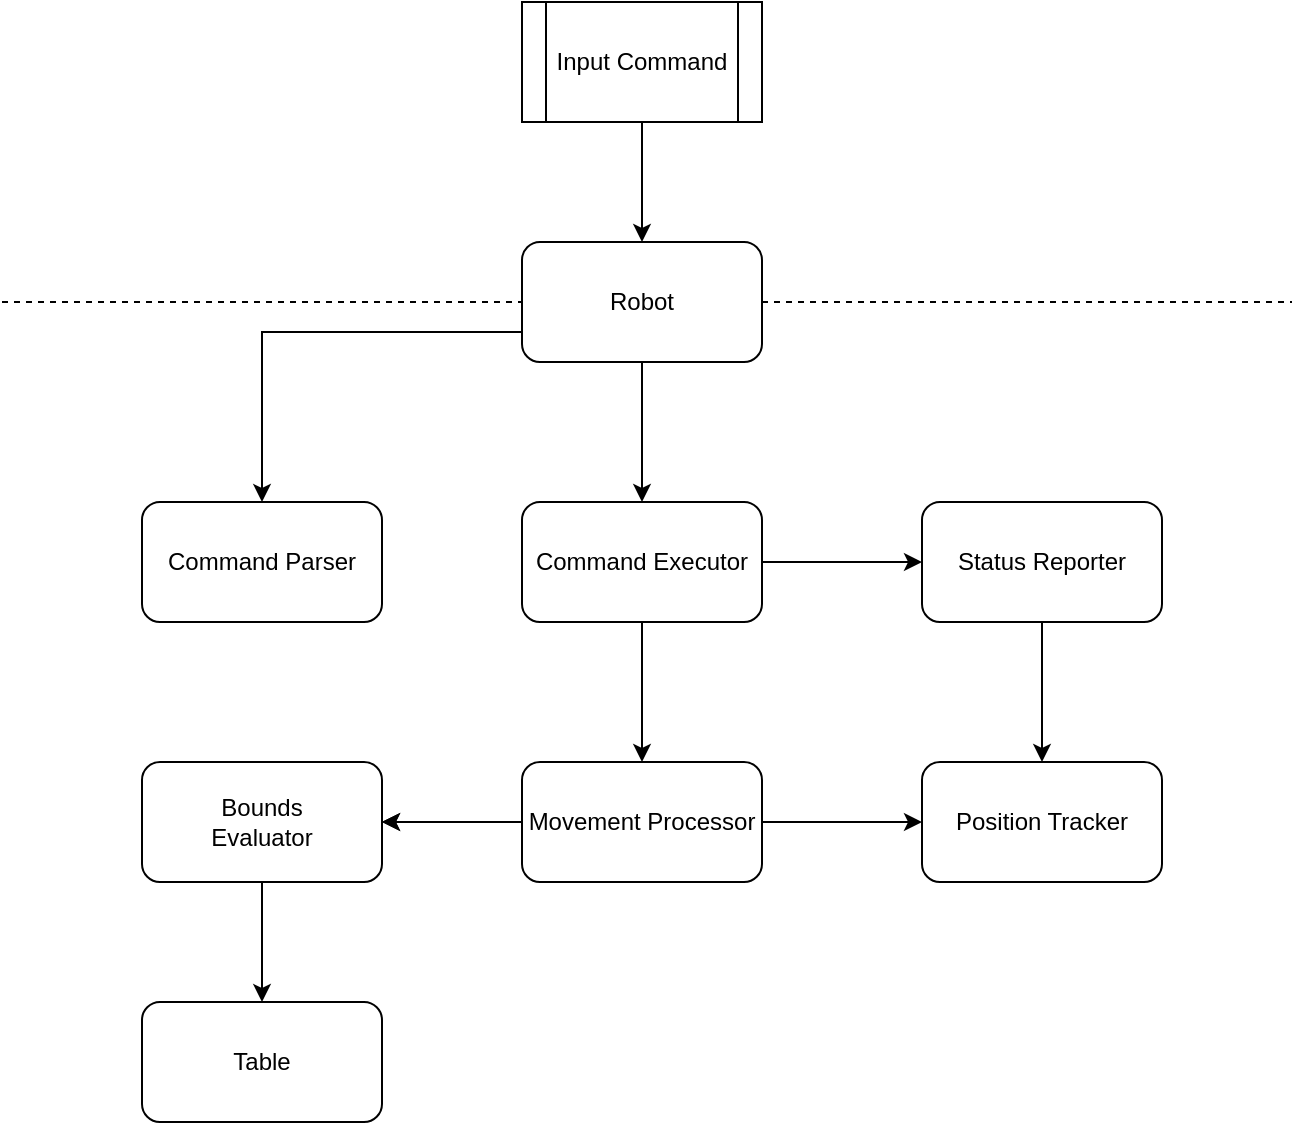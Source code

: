 <mxfile version="12.3.3" type="device" pages="1"><diagram id="akpmir3qc99eVaJcoXQg" name="Page-1"><mxGraphModel dx="1408" dy="748" grid="1" gridSize="10" guides="1" tooltips="1" connect="1" arrows="1" fold="1" page="1" pageScale="1" pageWidth="850" pageHeight="1100" math="0" shadow="0"><root><mxCell id="0"/><mxCell id="1" parent="0"/><mxCell id="bhuitP75kTi1RI647Pwc-5" value="" style="edgeStyle=orthogonalEdgeStyle;rounded=0;orthogonalLoop=1;jettySize=auto;html=1;" parent="1" source="UqKY9KZ0wwGH5bcxpzbT-2" target="UqKY9KZ0wwGH5bcxpzbT-3" edge="1"><mxGeometry relative="1" as="geometry"/></mxCell><mxCell id="Hxg0VLUiTIgRzBJV1_sf-1" value="" style="edgeStyle=orthogonalEdgeStyle;rounded=0;orthogonalLoop=1;jettySize=auto;html=1;" edge="1" parent="1" source="UqKY9KZ0wwGH5bcxpzbT-2" target="UqKY9KZ0wwGH5bcxpzbT-5"><mxGeometry relative="1" as="geometry"/></mxCell><mxCell id="UqKY9KZ0wwGH5bcxpzbT-2" value="Command Executor" style="rounded=1;whiteSpace=wrap;html=1;" parent="1" vertex="1"><mxGeometry x="340" y="260" width="120" height="60" as="geometry"/></mxCell><mxCell id="UqKY9KZ0wwGH5bcxpzbT-19" style="edgeStyle=orthogonalEdgeStyle;rounded=0;orthogonalLoop=1;jettySize=auto;html=1;" parent="1" source="UqKY9KZ0wwGH5bcxpzbT-3" target="UqKY9KZ0wwGH5bcxpzbT-4" edge="1"><mxGeometry relative="1" as="geometry"/></mxCell><mxCell id="gSfj0qXfVvxFtboyUM4O-4" value="" style="edgeStyle=orthogonalEdgeStyle;rounded=0;orthogonalLoop=1;jettySize=auto;html=1;" parent="1" source="UqKY9KZ0wwGH5bcxpzbT-4" target="rXgWMbh6dKNnQ88YW4R1-1" edge="1"><mxGeometry relative="1" as="geometry"/></mxCell><mxCell id="gSfj0qXfVvxFtboyUM4O-8" value="" style="edgeStyle=orthogonalEdgeStyle;rounded=0;orthogonalLoop=1;jettySize=auto;html=1;" parent="1" source="UqKY9KZ0wwGH5bcxpzbT-3" target="UqKY9KZ0wwGH5bcxpzbT-6" edge="1"><mxGeometry relative="1" as="geometry"/></mxCell><mxCell id="UqKY9KZ0wwGH5bcxpzbT-3" value="Movement Processor" style="rounded=1;whiteSpace=wrap;html=1;" parent="1" vertex="1"><mxGeometry x="340" y="390" width="120" height="60" as="geometry"/></mxCell><mxCell id="gSfj0qXfVvxFtboyUM4O-7" style="edgeStyle=orthogonalEdgeStyle;rounded=0;orthogonalLoop=1;jettySize=auto;html=1;exitX=0.5;exitY=1;exitDx=0;exitDy=0;entryX=0.5;entryY=0;entryDx=0;entryDy=0;" parent="1" source="UqKY9KZ0wwGH5bcxpzbT-5" target="UqKY9KZ0wwGH5bcxpzbT-6" edge="1"><mxGeometry relative="1" as="geometry"/></mxCell><mxCell id="UqKY9KZ0wwGH5bcxpzbT-5" value="Status Reporter" style="rounded=1;whiteSpace=wrap;html=1;" parent="1" vertex="1"><mxGeometry x="540" y="260" width="120" height="60" as="geometry"/></mxCell><mxCell id="UqKY9KZ0wwGH5bcxpzbT-6" value="Position Tracker" style="rounded=1;whiteSpace=wrap;html=1;" parent="1" vertex="1"><mxGeometry x="540" y="390" width="120" height="60" as="geometry"/></mxCell><mxCell id="UqKY9KZ0wwGH5bcxpzbT-24" style="edgeStyle=orthogonalEdgeStyle;rounded=0;orthogonalLoop=1;jettySize=auto;html=1;entryX=0.5;entryY=0;entryDx=0;entryDy=0;" parent="1" source="UqKY9KZ0wwGH5bcxpzbT-15" target="UqKY9KZ0wwGH5bcxpzbT-22" edge="1"><mxGeometry relative="1" as="geometry"/></mxCell><mxCell id="UqKY9KZ0wwGH5bcxpzbT-15" value="Input Command" style="shape=process;whiteSpace=wrap;html=1;backgroundOutline=1;" parent="1" vertex="1"><mxGeometry x="340" y="10" width="120" height="60" as="geometry"/></mxCell><mxCell id="UqKY9KZ0wwGH5bcxpzbT-16" value="" style="endArrow=none;dashed=1;html=1;" parent="1" source="UqKY9KZ0wwGH5bcxpzbT-22" edge="1"><mxGeometry width="50" height="50" relative="1" as="geometry"><mxPoint x="125" y="160" as="sourcePoint"/><mxPoint x="725" y="160" as="targetPoint"/><Array as="points"/></mxGeometry></mxCell><mxCell id="Hxg0VLUiTIgRzBJV1_sf-2" style="edgeStyle=orthogonalEdgeStyle;rounded=0;orthogonalLoop=1;jettySize=auto;html=1;exitX=0;exitY=0.75;exitDx=0;exitDy=0;entryX=0.5;entryY=0;entryDx=0;entryDy=0;" edge="1" parent="1" source="UqKY9KZ0wwGH5bcxpzbT-22" target="bhuitP75kTi1RI647Pwc-2"><mxGeometry relative="1" as="geometry"/></mxCell><mxCell id="Hxg0VLUiTIgRzBJV1_sf-3" value="" style="edgeStyle=orthogonalEdgeStyle;rounded=0;orthogonalLoop=1;jettySize=auto;html=1;" edge="1" parent="1" source="UqKY9KZ0wwGH5bcxpzbT-22" target="UqKY9KZ0wwGH5bcxpzbT-2"><mxGeometry relative="1" as="geometry"/></mxCell><mxCell id="UqKY9KZ0wwGH5bcxpzbT-22" value="Robot" style="rounded=1;whiteSpace=wrap;html=1;" parent="1" vertex="1"><mxGeometry x="340" y="130" width="120" height="60" as="geometry"/></mxCell><mxCell id="rXgWMbh6dKNnQ88YW4R1-1" value="Table" style="rounded=1;whiteSpace=wrap;html=1;" parent="1" vertex="1"><mxGeometry x="150" y="510" width="120" height="60" as="geometry"/></mxCell><mxCell id="bhuitP75kTi1RI647Pwc-2" value="Command Parser" style="rounded=1;whiteSpace=wrap;html=1;" parent="1" vertex="1"><mxGeometry x="150" y="260" width="120" height="60" as="geometry"/></mxCell><mxCell id="gSfj0qXfVvxFtboyUM4O-3" value="" style="endArrow=none;dashed=1;html=1;entryX=0;entryY=0.5;entryDx=0;entryDy=0;" parent="1" target="UqKY9KZ0wwGH5bcxpzbT-22" edge="1"><mxGeometry width="50" height="50" relative="1" as="geometry"><mxPoint x="80" y="160" as="sourcePoint"/><mxPoint x="140" y="540" as="targetPoint"/></mxGeometry></mxCell><mxCell id="UqKY9KZ0wwGH5bcxpzbT-4" value="Bounds&lt;br&gt;Evaluator" style="rounded=1;whiteSpace=wrap;html=1;" parent="1" vertex="1"><mxGeometry x="150" y="390" width="120" height="60" as="geometry"/></mxCell><mxCell id="gSfj0qXfVvxFtboyUM4O-9" value="" style="edgeStyle=orthogonalEdgeStyle;rounded=0;orthogonalLoop=1;jettySize=auto;html=1;" parent="1" source="UqKY9KZ0wwGH5bcxpzbT-3" target="UqKY9KZ0wwGH5bcxpzbT-4" edge="1"><mxGeometry relative="1" as="geometry"><mxPoint x="380" y="560" as="sourcePoint"/><mxPoint x="280" y="490" as="targetPoint"/></mxGeometry></mxCell></root></mxGraphModel></diagram></mxfile>